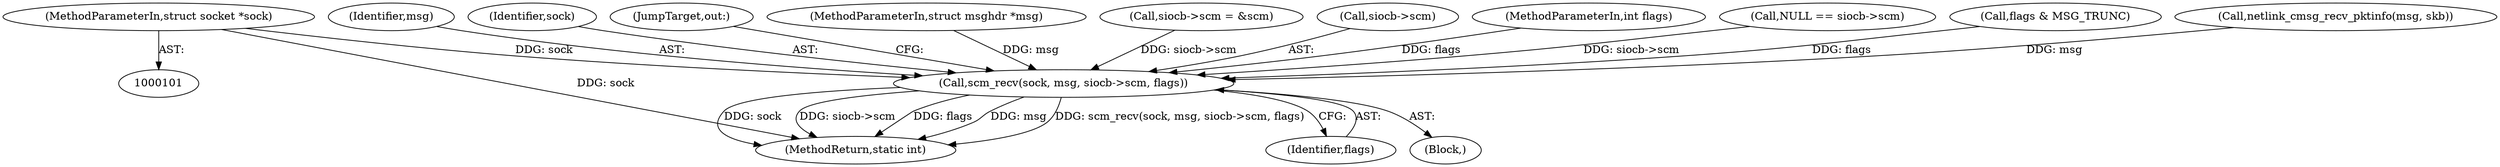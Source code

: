 digraph "0_linux_f3d3342602f8bcbf37d7c46641cb9bca7618eb1c_22@pointer" {
"1000103" [label="(MethodParameterIn,struct socket *sock)"];
"1000335" [label="(Call,scm_recv(sock, msg, siocb->scm, flags))"];
"1000337" [label="(Identifier,msg)"];
"1000107" [label="(Block,)"];
"1000346" [label="(MethodReturn,static int)"];
"1000336" [label="(Identifier,sock)"];
"1000342" [label="(JumpTarget,out:)"];
"1000104" [label="(MethodParameterIn,struct msghdr *msg)"];
"1000277" [label="(Call,siocb->scm = &scm)"];
"1000338" [label="(Call,siocb->scm)"];
"1000335" [label="(Call,scm_recv(sock, msg, siocb->scm, flags))"];
"1000106" [label="(MethodParameterIn,int flags)"];
"1000103" [label="(MethodParameterIn,struct socket *sock)"];
"1000341" [label="(Identifier,flags)"];
"1000265" [label="(Call,NULL == siocb->scm)"];
"1000293" [label="(Call,flags & MSG_TRUNC)"];
"1000261" [label="(Call,netlink_cmsg_recv_pktinfo(msg, skb))"];
"1000103" -> "1000101"  [label="AST: "];
"1000103" -> "1000346"  [label="DDG: sock"];
"1000103" -> "1000335"  [label="DDG: sock"];
"1000335" -> "1000107"  [label="AST: "];
"1000335" -> "1000341"  [label="CFG: "];
"1000336" -> "1000335"  [label="AST: "];
"1000337" -> "1000335"  [label="AST: "];
"1000338" -> "1000335"  [label="AST: "];
"1000341" -> "1000335"  [label="AST: "];
"1000342" -> "1000335"  [label="CFG: "];
"1000335" -> "1000346"  [label="DDG: sock"];
"1000335" -> "1000346"  [label="DDG: siocb->scm"];
"1000335" -> "1000346"  [label="DDG: flags"];
"1000335" -> "1000346"  [label="DDG: msg"];
"1000335" -> "1000346"  [label="DDG: scm_recv(sock, msg, siocb->scm, flags)"];
"1000261" -> "1000335"  [label="DDG: msg"];
"1000104" -> "1000335"  [label="DDG: msg"];
"1000265" -> "1000335"  [label="DDG: siocb->scm"];
"1000277" -> "1000335"  [label="DDG: siocb->scm"];
"1000293" -> "1000335"  [label="DDG: flags"];
"1000106" -> "1000335"  [label="DDG: flags"];
}
